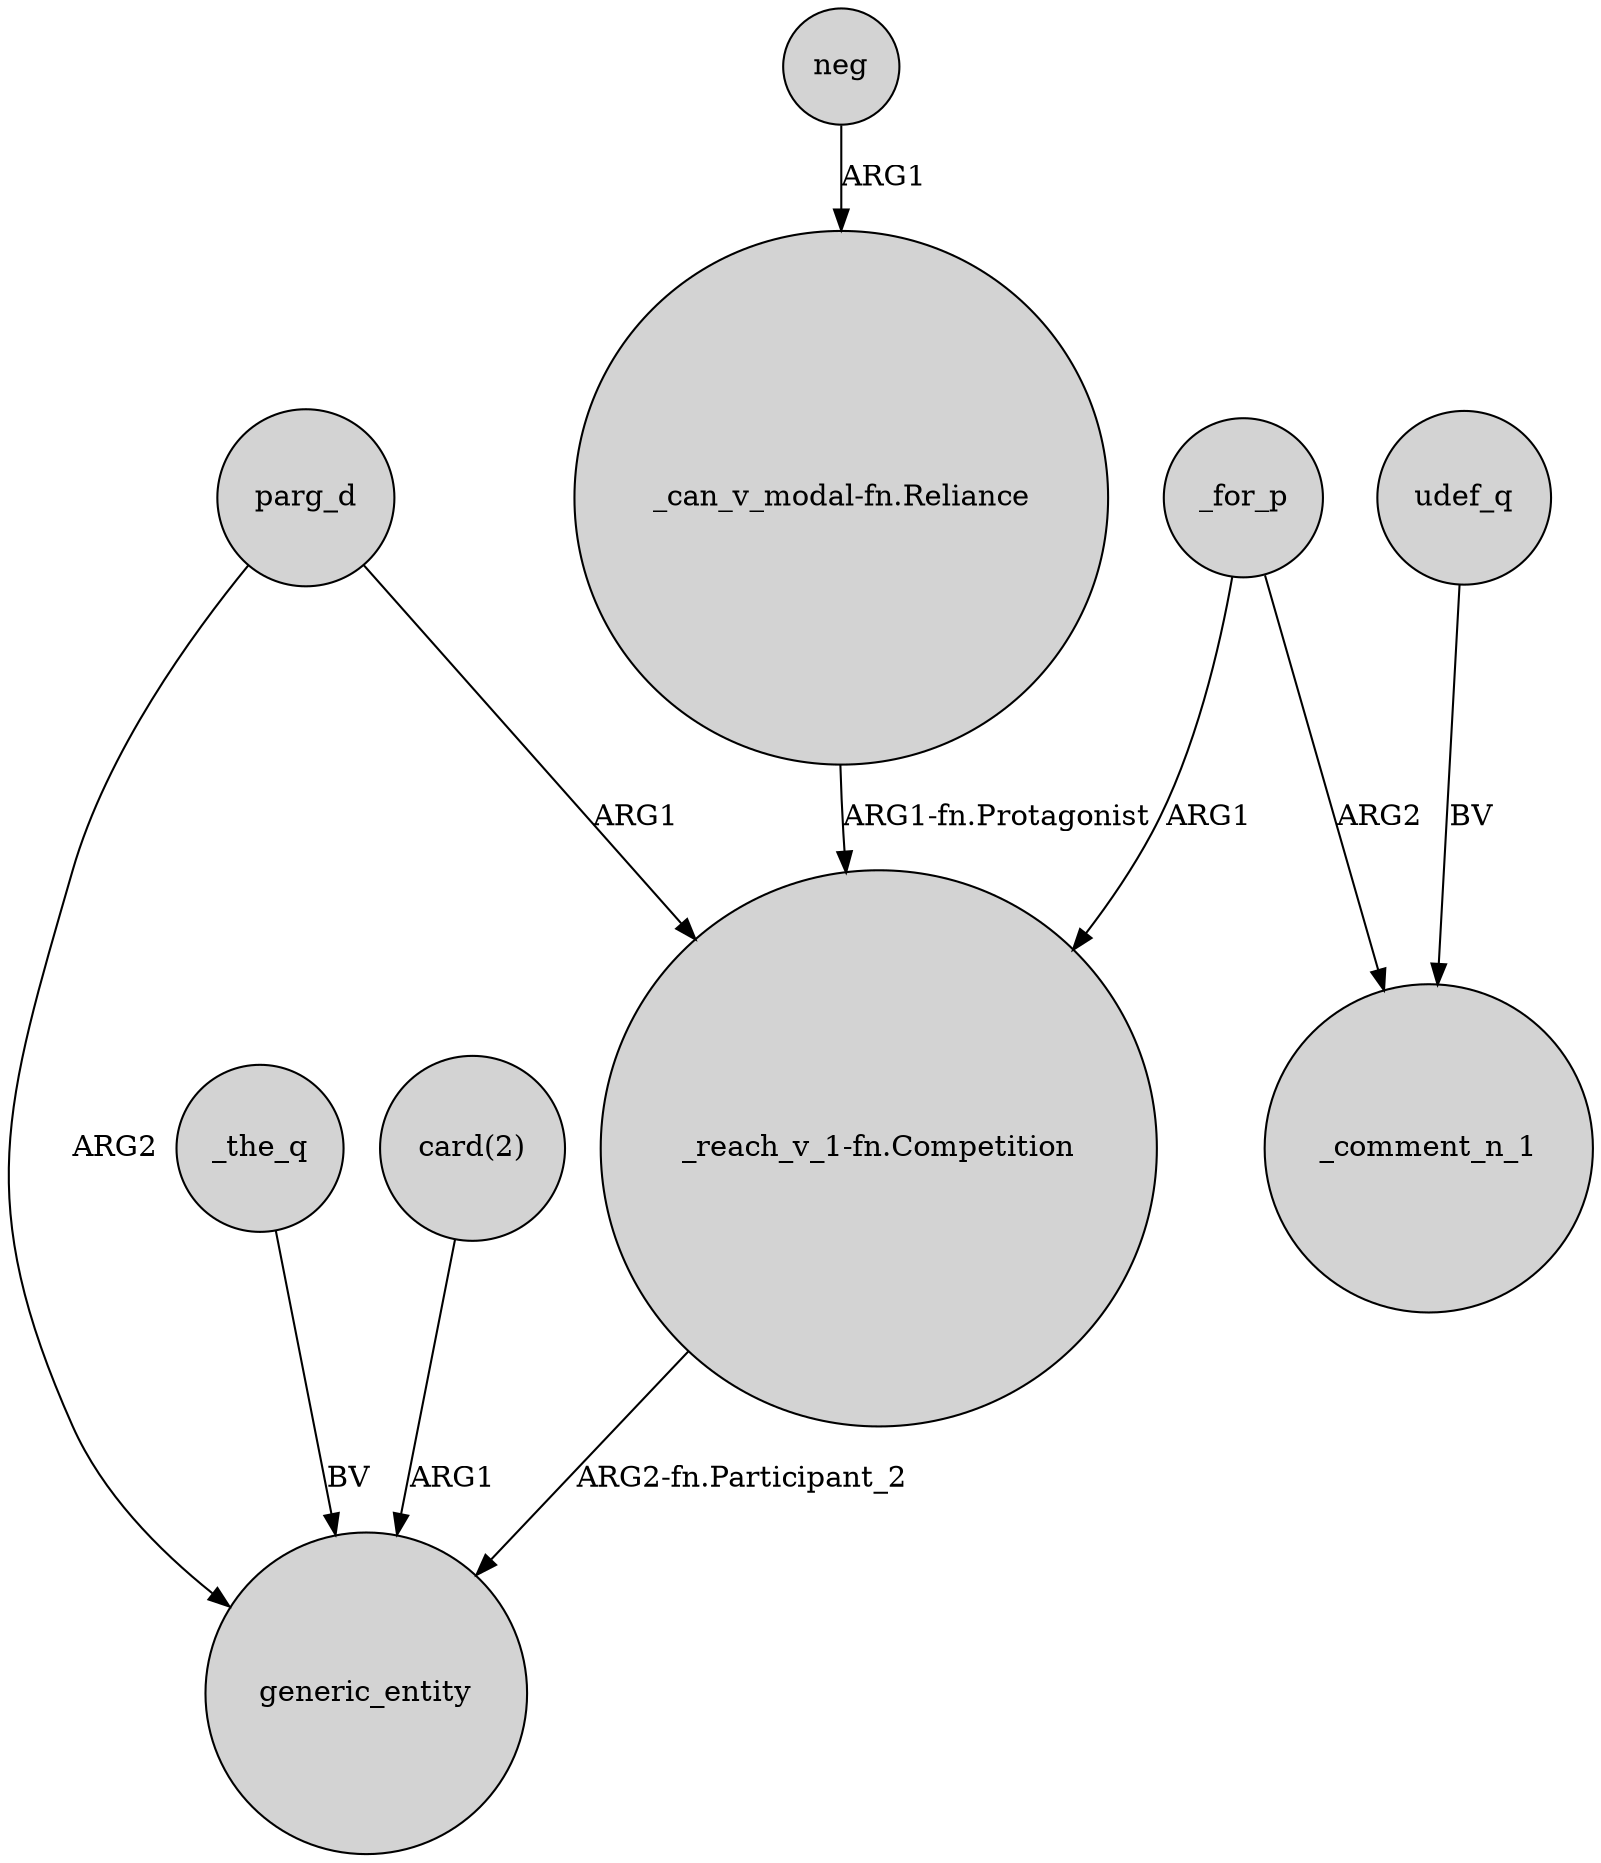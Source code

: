 digraph {
	node [shape=circle style=filled]
	neg -> "_can_v_modal-fn.Reliance" [label=ARG1]
	udef_q -> _comment_n_1 [label=BV]
	"_can_v_modal-fn.Reliance" -> "_reach_v_1-fn.Competition" [label="ARG1-fn.Protagonist"]
	_the_q -> generic_entity [label=BV]
	"card(2)" -> generic_entity [label=ARG1]
	"_reach_v_1-fn.Competition" -> generic_entity [label="ARG2-fn.Participant_2"]
	_for_p -> "_reach_v_1-fn.Competition" [label=ARG1]
	parg_d -> "_reach_v_1-fn.Competition" [label=ARG1]
	_for_p -> _comment_n_1 [label=ARG2]
	parg_d -> generic_entity [label=ARG2]
}
